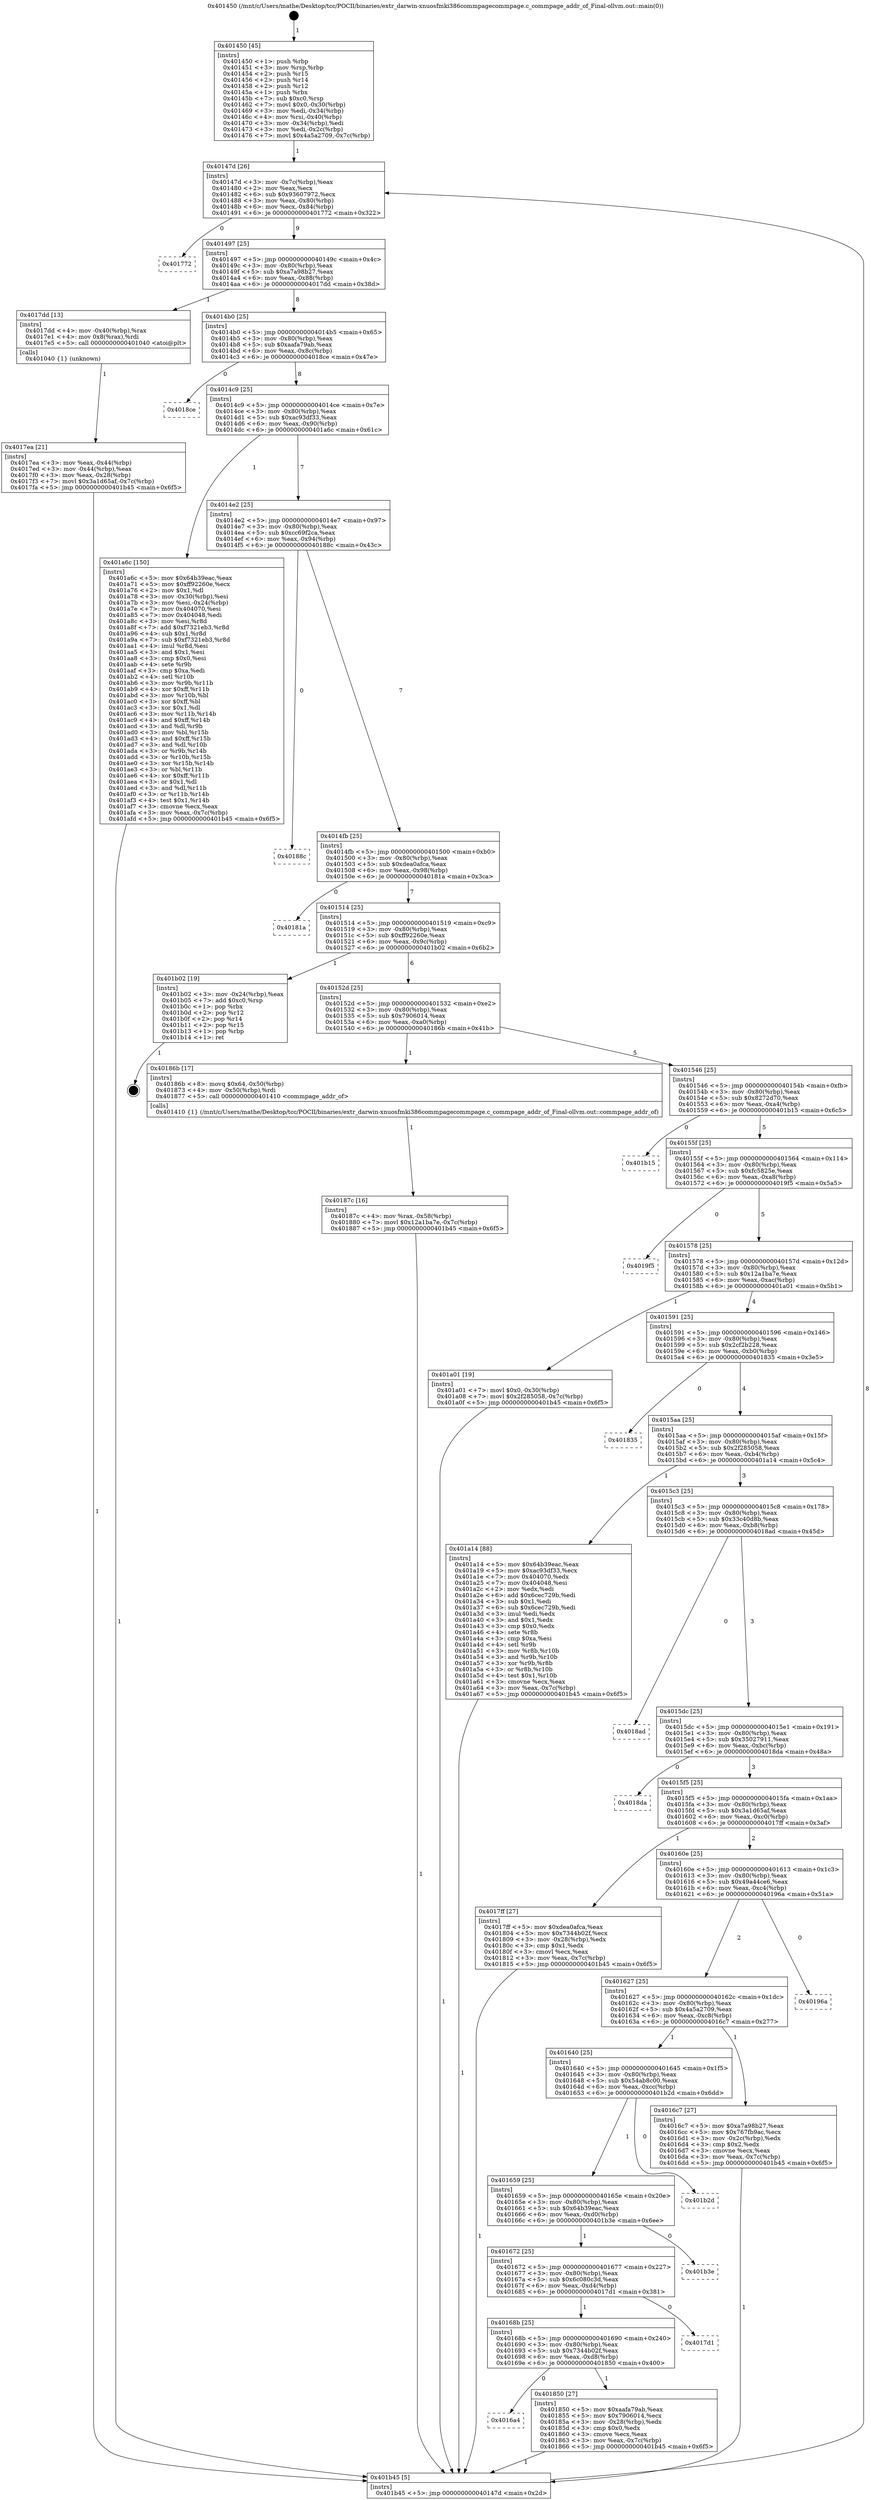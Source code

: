 digraph "0x401450" {
  label = "0x401450 (/mnt/c/Users/mathe/Desktop/tcc/POCII/binaries/extr_darwin-xnuosfmki386commpagecommpage.c_commpage_addr_of_Final-ollvm.out::main(0))"
  labelloc = "t"
  node[shape=record]

  Entry [label="",width=0.3,height=0.3,shape=circle,fillcolor=black,style=filled]
  "0x40147d" [label="{
     0x40147d [26]\l
     | [instrs]\l
     &nbsp;&nbsp;0x40147d \<+3\>: mov -0x7c(%rbp),%eax\l
     &nbsp;&nbsp;0x401480 \<+2\>: mov %eax,%ecx\l
     &nbsp;&nbsp;0x401482 \<+6\>: sub $0x93607972,%ecx\l
     &nbsp;&nbsp;0x401488 \<+3\>: mov %eax,-0x80(%rbp)\l
     &nbsp;&nbsp;0x40148b \<+6\>: mov %ecx,-0x84(%rbp)\l
     &nbsp;&nbsp;0x401491 \<+6\>: je 0000000000401772 \<main+0x322\>\l
  }"]
  "0x401772" [label="{
     0x401772\l
  }", style=dashed]
  "0x401497" [label="{
     0x401497 [25]\l
     | [instrs]\l
     &nbsp;&nbsp;0x401497 \<+5\>: jmp 000000000040149c \<main+0x4c\>\l
     &nbsp;&nbsp;0x40149c \<+3\>: mov -0x80(%rbp),%eax\l
     &nbsp;&nbsp;0x40149f \<+5\>: sub $0xa7a98b27,%eax\l
     &nbsp;&nbsp;0x4014a4 \<+6\>: mov %eax,-0x88(%rbp)\l
     &nbsp;&nbsp;0x4014aa \<+6\>: je 00000000004017dd \<main+0x38d\>\l
  }"]
  Exit [label="",width=0.3,height=0.3,shape=circle,fillcolor=black,style=filled,peripheries=2]
  "0x4017dd" [label="{
     0x4017dd [13]\l
     | [instrs]\l
     &nbsp;&nbsp;0x4017dd \<+4\>: mov -0x40(%rbp),%rax\l
     &nbsp;&nbsp;0x4017e1 \<+4\>: mov 0x8(%rax),%rdi\l
     &nbsp;&nbsp;0x4017e5 \<+5\>: call 0000000000401040 \<atoi@plt\>\l
     | [calls]\l
     &nbsp;&nbsp;0x401040 \{1\} (unknown)\l
  }"]
  "0x4014b0" [label="{
     0x4014b0 [25]\l
     | [instrs]\l
     &nbsp;&nbsp;0x4014b0 \<+5\>: jmp 00000000004014b5 \<main+0x65\>\l
     &nbsp;&nbsp;0x4014b5 \<+3\>: mov -0x80(%rbp),%eax\l
     &nbsp;&nbsp;0x4014b8 \<+5\>: sub $0xaafa79ab,%eax\l
     &nbsp;&nbsp;0x4014bd \<+6\>: mov %eax,-0x8c(%rbp)\l
     &nbsp;&nbsp;0x4014c3 \<+6\>: je 00000000004018ce \<main+0x47e\>\l
  }"]
  "0x40187c" [label="{
     0x40187c [16]\l
     | [instrs]\l
     &nbsp;&nbsp;0x40187c \<+4\>: mov %rax,-0x58(%rbp)\l
     &nbsp;&nbsp;0x401880 \<+7\>: movl $0x12a1ba7e,-0x7c(%rbp)\l
     &nbsp;&nbsp;0x401887 \<+5\>: jmp 0000000000401b45 \<main+0x6f5\>\l
  }"]
  "0x4018ce" [label="{
     0x4018ce\l
  }", style=dashed]
  "0x4014c9" [label="{
     0x4014c9 [25]\l
     | [instrs]\l
     &nbsp;&nbsp;0x4014c9 \<+5\>: jmp 00000000004014ce \<main+0x7e\>\l
     &nbsp;&nbsp;0x4014ce \<+3\>: mov -0x80(%rbp),%eax\l
     &nbsp;&nbsp;0x4014d1 \<+5\>: sub $0xac93df33,%eax\l
     &nbsp;&nbsp;0x4014d6 \<+6\>: mov %eax,-0x90(%rbp)\l
     &nbsp;&nbsp;0x4014dc \<+6\>: je 0000000000401a6c \<main+0x61c\>\l
  }"]
  "0x4016a4" [label="{
     0x4016a4\l
  }", style=dashed]
  "0x401a6c" [label="{
     0x401a6c [150]\l
     | [instrs]\l
     &nbsp;&nbsp;0x401a6c \<+5\>: mov $0x64b39eac,%eax\l
     &nbsp;&nbsp;0x401a71 \<+5\>: mov $0xff92260e,%ecx\l
     &nbsp;&nbsp;0x401a76 \<+2\>: mov $0x1,%dl\l
     &nbsp;&nbsp;0x401a78 \<+3\>: mov -0x30(%rbp),%esi\l
     &nbsp;&nbsp;0x401a7b \<+3\>: mov %esi,-0x24(%rbp)\l
     &nbsp;&nbsp;0x401a7e \<+7\>: mov 0x404070,%esi\l
     &nbsp;&nbsp;0x401a85 \<+7\>: mov 0x404048,%edi\l
     &nbsp;&nbsp;0x401a8c \<+3\>: mov %esi,%r8d\l
     &nbsp;&nbsp;0x401a8f \<+7\>: add $0xf7321eb3,%r8d\l
     &nbsp;&nbsp;0x401a96 \<+4\>: sub $0x1,%r8d\l
     &nbsp;&nbsp;0x401a9a \<+7\>: sub $0xf7321eb3,%r8d\l
     &nbsp;&nbsp;0x401aa1 \<+4\>: imul %r8d,%esi\l
     &nbsp;&nbsp;0x401aa5 \<+3\>: and $0x1,%esi\l
     &nbsp;&nbsp;0x401aa8 \<+3\>: cmp $0x0,%esi\l
     &nbsp;&nbsp;0x401aab \<+4\>: sete %r9b\l
     &nbsp;&nbsp;0x401aaf \<+3\>: cmp $0xa,%edi\l
     &nbsp;&nbsp;0x401ab2 \<+4\>: setl %r10b\l
     &nbsp;&nbsp;0x401ab6 \<+3\>: mov %r9b,%r11b\l
     &nbsp;&nbsp;0x401ab9 \<+4\>: xor $0xff,%r11b\l
     &nbsp;&nbsp;0x401abd \<+3\>: mov %r10b,%bl\l
     &nbsp;&nbsp;0x401ac0 \<+3\>: xor $0xff,%bl\l
     &nbsp;&nbsp;0x401ac3 \<+3\>: xor $0x1,%dl\l
     &nbsp;&nbsp;0x401ac6 \<+3\>: mov %r11b,%r14b\l
     &nbsp;&nbsp;0x401ac9 \<+4\>: and $0xff,%r14b\l
     &nbsp;&nbsp;0x401acd \<+3\>: and %dl,%r9b\l
     &nbsp;&nbsp;0x401ad0 \<+3\>: mov %bl,%r15b\l
     &nbsp;&nbsp;0x401ad3 \<+4\>: and $0xff,%r15b\l
     &nbsp;&nbsp;0x401ad7 \<+3\>: and %dl,%r10b\l
     &nbsp;&nbsp;0x401ada \<+3\>: or %r9b,%r14b\l
     &nbsp;&nbsp;0x401add \<+3\>: or %r10b,%r15b\l
     &nbsp;&nbsp;0x401ae0 \<+3\>: xor %r15b,%r14b\l
     &nbsp;&nbsp;0x401ae3 \<+3\>: or %bl,%r11b\l
     &nbsp;&nbsp;0x401ae6 \<+4\>: xor $0xff,%r11b\l
     &nbsp;&nbsp;0x401aea \<+3\>: or $0x1,%dl\l
     &nbsp;&nbsp;0x401aed \<+3\>: and %dl,%r11b\l
     &nbsp;&nbsp;0x401af0 \<+3\>: or %r11b,%r14b\l
     &nbsp;&nbsp;0x401af3 \<+4\>: test $0x1,%r14b\l
     &nbsp;&nbsp;0x401af7 \<+3\>: cmovne %ecx,%eax\l
     &nbsp;&nbsp;0x401afa \<+3\>: mov %eax,-0x7c(%rbp)\l
     &nbsp;&nbsp;0x401afd \<+5\>: jmp 0000000000401b45 \<main+0x6f5\>\l
  }"]
  "0x4014e2" [label="{
     0x4014e2 [25]\l
     | [instrs]\l
     &nbsp;&nbsp;0x4014e2 \<+5\>: jmp 00000000004014e7 \<main+0x97\>\l
     &nbsp;&nbsp;0x4014e7 \<+3\>: mov -0x80(%rbp),%eax\l
     &nbsp;&nbsp;0x4014ea \<+5\>: sub $0xcc69f2ca,%eax\l
     &nbsp;&nbsp;0x4014ef \<+6\>: mov %eax,-0x94(%rbp)\l
     &nbsp;&nbsp;0x4014f5 \<+6\>: je 000000000040188c \<main+0x43c\>\l
  }"]
  "0x401850" [label="{
     0x401850 [27]\l
     | [instrs]\l
     &nbsp;&nbsp;0x401850 \<+5\>: mov $0xaafa79ab,%eax\l
     &nbsp;&nbsp;0x401855 \<+5\>: mov $0x7906014,%ecx\l
     &nbsp;&nbsp;0x40185a \<+3\>: mov -0x28(%rbp),%edx\l
     &nbsp;&nbsp;0x40185d \<+3\>: cmp $0x0,%edx\l
     &nbsp;&nbsp;0x401860 \<+3\>: cmove %ecx,%eax\l
     &nbsp;&nbsp;0x401863 \<+3\>: mov %eax,-0x7c(%rbp)\l
     &nbsp;&nbsp;0x401866 \<+5\>: jmp 0000000000401b45 \<main+0x6f5\>\l
  }"]
  "0x40188c" [label="{
     0x40188c\l
  }", style=dashed]
  "0x4014fb" [label="{
     0x4014fb [25]\l
     | [instrs]\l
     &nbsp;&nbsp;0x4014fb \<+5\>: jmp 0000000000401500 \<main+0xb0\>\l
     &nbsp;&nbsp;0x401500 \<+3\>: mov -0x80(%rbp),%eax\l
     &nbsp;&nbsp;0x401503 \<+5\>: sub $0xdea0afca,%eax\l
     &nbsp;&nbsp;0x401508 \<+6\>: mov %eax,-0x98(%rbp)\l
     &nbsp;&nbsp;0x40150e \<+6\>: je 000000000040181a \<main+0x3ca\>\l
  }"]
  "0x40168b" [label="{
     0x40168b [25]\l
     | [instrs]\l
     &nbsp;&nbsp;0x40168b \<+5\>: jmp 0000000000401690 \<main+0x240\>\l
     &nbsp;&nbsp;0x401690 \<+3\>: mov -0x80(%rbp),%eax\l
     &nbsp;&nbsp;0x401693 \<+5\>: sub $0x7344b02f,%eax\l
     &nbsp;&nbsp;0x401698 \<+6\>: mov %eax,-0xd8(%rbp)\l
     &nbsp;&nbsp;0x40169e \<+6\>: je 0000000000401850 \<main+0x400\>\l
  }"]
  "0x40181a" [label="{
     0x40181a\l
  }", style=dashed]
  "0x401514" [label="{
     0x401514 [25]\l
     | [instrs]\l
     &nbsp;&nbsp;0x401514 \<+5\>: jmp 0000000000401519 \<main+0xc9\>\l
     &nbsp;&nbsp;0x401519 \<+3\>: mov -0x80(%rbp),%eax\l
     &nbsp;&nbsp;0x40151c \<+5\>: sub $0xff92260e,%eax\l
     &nbsp;&nbsp;0x401521 \<+6\>: mov %eax,-0x9c(%rbp)\l
     &nbsp;&nbsp;0x401527 \<+6\>: je 0000000000401b02 \<main+0x6b2\>\l
  }"]
  "0x4017d1" [label="{
     0x4017d1\l
  }", style=dashed]
  "0x401b02" [label="{
     0x401b02 [19]\l
     | [instrs]\l
     &nbsp;&nbsp;0x401b02 \<+3\>: mov -0x24(%rbp),%eax\l
     &nbsp;&nbsp;0x401b05 \<+7\>: add $0xc0,%rsp\l
     &nbsp;&nbsp;0x401b0c \<+1\>: pop %rbx\l
     &nbsp;&nbsp;0x401b0d \<+2\>: pop %r12\l
     &nbsp;&nbsp;0x401b0f \<+2\>: pop %r14\l
     &nbsp;&nbsp;0x401b11 \<+2\>: pop %r15\l
     &nbsp;&nbsp;0x401b13 \<+1\>: pop %rbp\l
     &nbsp;&nbsp;0x401b14 \<+1\>: ret\l
  }"]
  "0x40152d" [label="{
     0x40152d [25]\l
     | [instrs]\l
     &nbsp;&nbsp;0x40152d \<+5\>: jmp 0000000000401532 \<main+0xe2\>\l
     &nbsp;&nbsp;0x401532 \<+3\>: mov -0x80(%rbp),%eax\l
     &nbsp;&nbsp;0x401535 \<+5\>: sub $0x7906014,%eax\l
     &nbsp;&nbsp;0x40153a \<+6\>: mov %eax,-0xa0(%rbp)\l
     &nbsp;&nbsp;0x401540 \<+6\>: je 000000000040186b \<main+0x41b\>\l
  }"]
  "0x401672" [label="{
     0x401672 [25]\l
     | [instrs]\l
     &nbsp;&nbsp;0x401672 \<+5\>: jmp 0000000000401677 \<main+0x227\>\l
     &nbsp;&nbsp;0x401677 \<+3\>: mov -0x80(%rbp),%eax\l
     &nbsp;&nbsp;0x40167a \<+5\>: sub $0x6c080c3d,%eax\l
     &nbsp;&nbsp;0x40167f \<+6\>: mov %eax,-0xd4(%rbp)\l
     &nbsp;&nbsp;0x401685 \<+6\>: je 00000000004017d1 \<main+0x381\>\l
  }"]
  "0x40186b" [label="{
     0x40186b [17]\l
     | [instrs]\l
     &nbsp;&nbsp;0x40186b \<+8\>: movq $0x64,-0x50(%rbp)\l
     &nbsp;&nbsp;0x401873 \<+4\>: mov -0x50(%rbp),%rdi\l
     &nbsp;&nbsp;0x401877 \<+5\>: call 0000000000401410 \<commpage_addr_of\>\l
     | [calls]\l
     &nbsp;&nbsp;0x401410 \{1\} (/mnt/c/Users/mathe/Desktop/tcc/POCII/binaries/extr_darwin-xnuosfmki386commpagecommpage.c_commpage_addr_of_Final-ollvm.out::commpage_addr_of)\l
  }"]
  "0x401546" [label="{
     0x401546 [25]\l
     | [instrs]\l
     &nbsp;&nbsp;0x401546 \<+5\>: jmp 000000000040154b \<main+0xfb\>\l
     &nbsp;&nbsp;0x40154b \<+3\>: mov -0x80(%rbp),%eax\l
     &nbsp;&nbsp;0x40154e \<+5\>: sub $0x8272d70,%eax\l
     &nbsp;&nbsp;0x401553 \<+6\>: mov %eax,-0xa4(%rbp)\l
     &nbsp;&nbsp;0x401559 \<+6\>: je 0000000000401b15 \<main+0x6c5\>\l
  }"]
  "0x401b3e" [label="{
     0x401b3e\l
  }", style=dashed]
  "0x401b15" [label="{
     0x401b15\l
  }", style=dashed]
  "0x40155f" [label="{
     0x40155f [25]\l
     | [instrs]\l
     &nbsp;&nbsp;0x40155f \<+5\>: jmp 0000000000401564 \<main+0x114\>\l
     &nbsp;&nbsp;0x401564 \<+3\>: mov -0x80(%rbp),%eax\l
     &nbsp;&nbsp;0x401567 \<+5\>: sub $0xfc5825e,%eax\l
     &nbsp;&nbsp;0x40156c \<+6\>: mov %eax,-0xa8(%rbp)\l
     &nbsp;&nbsp;0x401572 \<+6\>: je 00000000004019f5 \<main+0x5a5\>\l
  }"]
  "0x401659" [label="{
     0x401659 [25]\l
     | [instrs]\l
     &nbsp;&nbsp;0x401659 \<+5\>: jmp 000000000040165e \<main+0x20e\>\l
     &nbsp;&nbsp;0x40165e \<+3\>: mov -0x80(%rbp),%eax\l
     &nbsp;&nbsp;0x401661 \<+5\>: sub $0x64b39eac,%eax\l
     &nbsp;&nbsp;0x401666 \<+6\>: mov %eax,-0xd0(%rbp)\l
     &nbsp;&nbsp;0x40166c \<+6\>: je 0000000000401b3e \<main+0x6ee\>\l
  }"]
  "0x4019f5" [label="{
     0x4019f5\l
  }", style=dashed]
  "0x401578" [label="{
     0x401578 [25]\l
     | [instrs]\l
     &nbsp;&nbsp;0x401578 \<+5\>: jmp 000000000040157d \<main+0x12d\>\l
     &nbsp;&nbsp;0x40157d \<+3\>: mov -0x80(%rbp),%eax\l
     &nbsp;&nbsp;0x401580 \<+5\>: sub $0x12a1ba7e,%eax\l
     &nbsp;&nbsp;0x401585 \<+6\>: mov %eax,-0xac(%rbp)\l
     &nbsp;&nbsp;0x40158b \<+6\>: je 0000000000401a01 \<main+0x5b1\>\l
  }"]
  "0x401b2d" [label="{
     0x401b2d\l
  }", style=dashed]
  "0x401a01" [label="{
     0x401a01 [19]\l
     | [instrs]\l
     &nbsp;&nbsp;0x401a01 \<+7\>: movl $0x0,-0x30(%rbp)\l
     &nbsp;&nbsp;0x401a08 \<+7\>: movl $0x2f285058,-0x7c(%rbp)\l
     &nbsp;&nbsp;0x401a0f \<+5\>: jmp 0000000000401b45 \<main+0x6f5\>\l
  }"]
  "0x401591" [label="{
     0x401591 [25]\l
     | [instrs]\l
     &nbsp;&nbsp;0x401591 \<+5\>: jmp 0000000000401596 \<main+0x146\>\l
     &nbsp;&nbsp;0x401596 \<+3\>: mov -0x80(%rbp),%eax\l
     &nbsp;&nbsp;0x401599 \<+5\>: sub $0x2cf2b228,%eax\l
     &nbsp;&nbsp;0x40159e \<+6\>: mov %eax,-0xb0(%rbp)\l
     &nbsp;&nbsp;0x4015a4 \<+6\>: je 0000000000401835 \<main+0x3e5\>\l
  }"]
  "0x4017ea" [label="{
     0x4017ea [21]\l
     | [instrs]\l
     &nbsp;&nbsp;0x4017ea \<+3\>: mov %eax,-0x44(%rbp)\l
     &nbsp;&nbsp;0x4017ed \<+3\>: mov -0x44(%rbp),%eax\l
     &nbsp;&nbsp;0x4017f0 \<+3\>: mov %eax,-0x28(%rbp)\l
     &nbsp;&nbsp;0x4017f3 \<+7\>: movl $0x3a1d65af,-0x7c(%rbp)\l
     &nbsp;&nbsp;0x4017fa \<+5\>: jmp 0000000000401b45 \<main+0x6f5\>\l
  }"]
  "0x401835" [label="{
     0x401835\l
  }", style=dashed]
  "0x4015aa" [label="{
     0x4015aa [25]\l
     | [instrs]\l
     &nbsp;&nbsp;0x4015aa \<+5\>: jmp 00000000004015af \<main+0x15f\>\l
     &nbsp;&nbsp;0x4015af \<+3\>: mov -0x80(%rbp),%eax\l
     &nbsp;&nbsp;0x4015b2 \<+5\>: sub $0x2f285058,%eax\l
     &nbsp;&nbsp;0x4015b7 \<+6\>: mov %eax,-0xb4(%rbp)\l
     &nbsp;&nbsp;0x4015bd \<+6\>: je 0000000000401a14 \<main+0x5c4\>\l
  }"]
  "0x401450" [label="{
     0x401450 [45]\l
     | [instrs]\l
     &nbsp;&nbsp;0x401450 \<+1\>: push %rbp\l
     &nbsp;&nbsp;0x401451 \<+3\>: mov %rsp,%rbp\l
     &nbsp;&nbsp;0x401454 \<+2\>: push %r15\l
     &nbsp;&nbsp;0x401456 \<+2\>: push %r14\l
     &nbsp;&nbsp;0x401458 \<+2\>: push %r12\l
     &nbsp;&nbsp;0x40145a \<+1\>: push %rbx\l
     &nbsp;&nbsp;0x40145b \<+7\>: sub $0xc0,%rsp\l
     &nbsp;&nbsp;0x401462 \<+7\>: movl $0x0,-0x30(%rbp)\l
     &nbsp;&nbsp;0x401469 \<+3\>: mov %edi,-0x34(%rbp)\l
     &nbsp;&nbsp;0x40146c \<+4\>: mov %rsi,-0x40(%rbp)\l
     &nbsp;&nbsp;0x401470 \<+3\>: mov -0x34(%rbp),%edi\l
     &nbsp;&nbsp;0x401473 \<+3\>: mov %edi,-0x2c(%rbp)\l
     &nbsp;&nbsp;0x401476 \<+7\>: movl $0x4a5a2709,-0x7c(%rbp)\l
  }"]
  "0x401a14" [label="{
     0x401a14 [88]\l
     | [instrs]\l
     &nbsp;&nbsp;0x401a14 \<+5\>: mov $0x64b39eac,%eax\l
     &nbsp;&nbsp;0x401a19 \<+5\>: mov $0xac93df33,%ecx\l
     &nbsp;&nbsp;0x401a1e \<+7\>: mov 0x404070,%edx\l
     &nbsp;&nbsp;0x401a25 \<+7\>: mov 0x404048,%esi\l
     &nbsp;&nbsp;0x401a2c \<+2\>: mov %edx,%edi\l
     &nbsp;&nbsp;0x401a2e \<+6\>: add $0x6cec729b,%edi\l
     &nbsp;&nbsp;0x401a34 \<+3\>: sub $0x1,%edi\l
     &nbsp;&nbsp;0x401a37 \<+6\>: sub $0x6cec729b,%edi\l
     &nbsp;&nbsp;0x401a3d \<+3\>: imul %edi,%edx\l
     &nbsp;&nbsp;0x401a40 \<+3\>: and $0x1,%edx\l
     &nbsp;&nbsp;0x401a43 \<+3\>: cmp $0x0,%edx\l
     &nbsp;&nbsp;0x401a46 \<+4\>: sete %r8b\l
     &nbsp;&nbsp;0x401a4a \<+3\>: cmp $0xa,%esi\l
     &nbsp;&nbsp;0x401a4d \<+4\>: setl %r9b\l
     &nbsp;&nbsp;0x401a51 \<+3\>: mov %r8b,%r10b\l
     &nbsp;&nbsp;0x401a54 \<+3\>: and %r9b,%r10b\l
     &nbsp;&nbsp;0x401a57 \<+3\>: xor %r9b,%r8b\l
     &nbsp;&nbsp;0x401a5a \<+3\>: or %r8b,%r10b\l
     &nbsp;&nbsp;0x401a5d \<+4\>: test $0x1,%r10b\l
     &nbsp;&nbsp;0x401a61 \<+3\>: cmovne %ecx,%eax\l
     &nbsp;&nbsp;0x401a64 \<+3\>: mov %eax,-0x7c(%rbp)\l
     &nbsp;&nbsp;0x401a67 \<+5\>: jmp 0000000000401b45 \<main+0x6f5\>\l
  }"]
  "0x4015c3" [label="{
     0x4015c3 [25]\l
     | [instrs]\l
     &nbsp;&nbsp;0x4015c3 \<+5\>: jmp 00000000004015c8 \<main+0x178\>\l
     &nbsp;&nbsp;0x4015c8 \<+3\>: mov -0x80(%rbp),%eax\l
     &nbsp;&nbsp;0x4015cb \<+5\>: sub $0x33c40d8b,%eax\l
     &nbsp;&nbsp;0x4015d0 \<+6\>: mov %eax,-0xb8(%rbp)\l
     &nbsp;&nbsp;0x4015d6 \<+6\>: je 00000000004018ad \<main+0x45d\>\l
  }"]
  "0x401b45" [label="{
     0x401b45 [5]\l
     | [instrs]\l
     &nbsp;&nbsp;0x401b45 \<+5\>: jmp 000000000040147d \<main+0x2d\>\l
  }"]
  "0x4018ad" [label="{
     0x4018ad\l
  }", style=dashed]
  "0x4015dc" [label="{
     0x4015dc [25]\l
     | [instrs]\l
     &nbsp;&nbsp;0x4015dc \<+5\>: jmp 00000000004015e1 \<main+0x191\>\l
     &nbsp;&nbsp;0x4015e1 \<+3\>: mov -0x80(%rbp),%eax\l
     &nbsp;&nbsp;0x4015e4 \<+5\>: sub $0x35027911,%eax\l
     &nbsp;&nbsp;0x4015e9 \<+6\>: mov %eax,-0xbc(%rbp)\l
     &nbsp;&nbsp;0x4015ef \<+6\>: je 00000000004018da \<main+0x48a\>\l
  }"]
  "0x401640" [label="{
     0x401640 [25]\l
     | [instrs]\l
     &nbsp;&nbsp;0x401640 \<+5\>: jmp 0000000000401645 \<main+0x1f5\>\l
     &nbsp;&nbsp;0x401645 \<+3\>: mov -0x80(%rbp),%eax\l
     &nbsp;&nbsp;0x401648 \<+5\>: sub $0x54ab8c00,%eax\l
     &nbsp;&nbsp;0x40164d \<+6\>: mov %eax,-0xcc(%rbp)\l
     &nbsp;&nbsp;0x401653 \<+6\>: je 0000000000401b2d \<main+0x6dd\>\l
  }"]
  "0x4018da" [label="{
     0x4018da\l
  }", style=dashed]
  "0x4015f5" [label="{
     0x4015f5 [25]\l
     | [instrs]\l
     &nbsp;&nbsp;0x4015f5 \<+5\>: jmp 00000000004015fa \<main+0x1aa\>\l
     &nbsp;&nbsp;0x4015fa \<+3\>: mov -0x80(%rbp),%eax\l
     &nbsp;&nbsp;0x4015fd \<+5\>: sub $0x3a1d65af,%eax\l
     &nbsp;&nbsp;0x401602 \<+6\>: mov %eax,-0xc0(%rbp)\l
     &nbsp;&nbsp;0x401608 \<+6\>: je 00000000004017ff \<main+0x3af\>\l
  }"]
  "0x4016c7" [label="{
     0x4016c7 [27]\l
     | [instrs]\l
     &nbsp;&nbsp;0x4016c7 \<+5\>: mov $0xa7a98b27,%eax\l
     &nbsp;&nbsp;0x4016cc \<+5\>: mov $0x767fb9ac,%ecx\l
     &nbsp;&nbsp;0x4016d1 \<+3\>: mov -0x2c(%rbp),%edx\l
     &nbsp;&nbsp;0x4016d4 \<+3\>: cmp $0x2,%edx\l
     &nbsp;&nbsp;0x4016d7 \<+3\>: cmovne %ecx,%eax\l
     &nbsp;&nbsp;0x4016da \<+3\>: mov %eax,-0x7c(%rbp)\l
     &nbsp;&nbsp;0x4016dd \<+5\>: jmp 0000000000401b45 \<main+0x6f5\>\l
  }"]
  "0x4017ff" [label="{
     0x4017ff [27]\l
     | [instrs]\l
     &nbsp;&nbsp;0x4017ff \<+5\>: mov $0xdea0afca,%eax\l
     &nbsp;&nbsp;0x401804 \<+5\>: mov $0x7344b02f,%ecx\l
     &nbsp;&nbsp;0x401809 \<+3\>: mov -0x28(%rbp),%edx\l
     &nbsp;&nbsp;0x40180c \<+3\>: cmp $0x1,%edx\l
     &nbsp;&nbsp;0x40180f \<+3\>: cmovl %ecx,%eax\l
     &nbsp;&nbsp;0x401812 \<+3\>: mov %eax,-0x7c(%rbp)\l
     &nbsp;&nbsp;0x401815 \<+5\>: jmp 0000000000401b45 \<main+0x6f5\>\l
  }"]
  "0x40160e" [label="{
     0x40160e [25]\l
     | [instrs]\l
     &nbsp;&nbsp;0x40160e \<+5\>: jmp 0000000000401613 \<main+0x1c3\>\l
     &nbsp;&nbsp;0x401613 \<+3\>: mov -0x80(%rbp),%eax\l
     &nbsp;&nbsp;0x401616 \<+5\>: sub $0x49a44ce6,%eax\l
     &nbsp;&nbsp;0x40161b \<+6\>: mov %eax,-0xc4(%rbp)\l
     &nbsp;&nbsp;0x401621 \<+6\>: je 000000000040196a \<main+0x51a\>\l
  }"]
  "0x401627" [label="{
     0x401627 [25]\l
     | [instrs]\l
     &nbsp;&nbsp;0x401627 \<+5\>: jmp 000000000040162c \<main+0x1dc\>\l
     &nbsp;&nbsp;0x40162c \<+3\>: mov -0x80(%rbp),%eax\l
     &nbsp;&nbsp;0x40162f \<+5\>: sub $0x4a5a2709,%eax\l
     &nbsp;&nbsp;0x401634 \<+6\>: mov %eax,-0xc8(%rbp)\l
     &nbsp;&nbsp;0x40163a \<+6\>: je 00000000004016c7 \<main+0x277\>\l
  }"]
  "0x40196a" [label="{
     0x40196a\l
  }", style=dashed]
  Entry -> "0x401450" [label=" 1"]
  "0x40147d" -> "0x401772" [label=" 0"]
  "0x40147d" -> "0x401497" [label=" 9"]
  "0x401b02" -> Exit [label=" 1"]
  "0x401497" -> "0x4017dd" [label=" 1"]
  "0x401497" -> "0x4014b0" [label=" 8"]
  "0x401a6c" -> "0x401b45" [label=" 1"]
  "0x4014b0" -> "0x4018ce" [label=" 0"]
  "0x4014b0" -> "0x4014c9" [label=" 8"]
  "0x401a14" -> "0x401b45" [label=" 1"]
  "0x4014c9" -> "0x401a6c" [label=" 1"]
  "0x4014c9" -> "0x4014e2" [label=" 7"]
  "0x401a01" -> "0x401b45" [label=" 1"]
  "0x4014e2" -> "0x40188c" [label=" 0"]
  "0x4014e2" -> "0x4014fb" [label=" 7"]
  "0x40187c" -> "0x401b45" [label=" 1"]
  "0x4014fb" -> "0x40181a" [label=" 0"]
  "0x4014fb" -> "0x401514" [label=" 7"]
  "0x401850" -> "0x401b45" [label=" 1"]
  "0x401514" -> "0x401b02" [label=" 1"]
  "0x401514" -> "0x40152d" [label=" 6"]
  "0x40168b" -> "0x4016a4" [label=" 0"]
  "0x40152d" -> "0x40186b" [label=" 1"]
  "0x40152d" -> "0x401546" [label=" 5"]
  "0x40186b" -> "0x40187c" [label=" 1"]
  "0x401546" -> "0x401b15" [label=" 0"]
  "0x401546" -> "0x40155f" [label=" 5"]
  "0x401672" -> "0x40168b" [label=" 1"]
  "0x40155f" -> "0x4019f5" [label=" 0"]
  "0x40155f" -> "0x401578" [label=" 5"]
  "0x40168b" -> "0x401850" [label=" 1"]
  "0x401578" -> "0x401a01" [label=" 1"]
  "0x401578" -> "0x401591" [label=" 4"]
  "0x401659" -> "0x401672" [label=" 1"]
  "0x401591" -> "0x401835" [label=" 0"]
  "0x401591" -> "0x4015aa" [label=" 4"]
  "0x401672" -> "0x4017d1" [label=" 0"]
  "0x4015aa" -> "0x401a14" [label=" 1"]
  "0x4015aa" -> "0x4015c3" [label=" 3"]
  "0x401640" -> "0x401659" [label=" 1"]
  "0x4015c3" -> "0x4018ad" [label=" 0"]
  "0x4015c3" -> "0x4015dc" [label=" 3"]
  "0x401640" -> "0x401b2d" [label=" 0"]
  "0x4015dc" -> "0x4018da" [label=" 0"]
  "0x4015dc" -> "0x4015f5" [label=" 3"]
  "0x401659" -> "0x401b3e" [label=" 0"]
  "0x4015f5" -> "0x4017ff" [label=" 1"]
  "0x4015f5" -> "0x40160e" [label=" 2"]
  "0x4017ff" -> "0x401b45" [label=" 1"]
  "0x40160e" -> "0x40196a" [label=" 0"]
  "0x40160e" -> "0x401627" [label=" 2"]
  "0x4017ea" -> "0x401b45" [label=" 1"]
  "0x401627" -> "0x4016c7" [label=" 1"]
  "0x401627" -> "0x401640" [label=" 1"]
  "0x4016c7" -> "0x401b45" [label=" 1"]
  "0x401450" -> "0x40147d" [label=" 1"]
  "0x401b45" -> "0x40147d" [label=" 8"]
  "0x4017dd" -> "0x4017ea" [label=" 1"]
}
